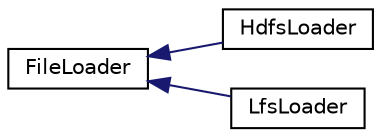 digraph "Graphical Class Hierarchy"
{
  edge [fontname="Helvetica",fontsize="10",labelfontname="Helvetica",labelfontsize="10"];
  node [fontname="Helvetica",fontsize="10",shape=record];
  rankdir="LR";
  Node1 [label="FileLoader",height=0.2,width=0.4,color="black", fillcolor="white", style="filled",URL="$classFileLoader.html"];
  Node1 -> Node2 [dir="back",color="midnightblue",fontsize="10",style="solid",fontname="Helvetica"];
  Node2 [label="HdfsLoader",height=0.2,width=0.4,color="black", fillcolor="white", style="filled",URL="$classHdfsLoader.html"];
  Node1 -> Node3 [dir="back",color="midnightblue",fontsize="10",style="solid",fontname="Helvetica"];
  Node3 [label="LfsLoader",height=0.2,width=0.4,color="black", fillcolor="white", style="filled",URL="$classLfsLoader.html"];
}
